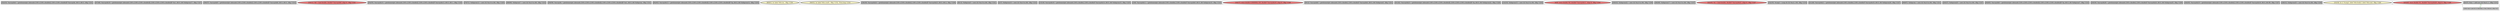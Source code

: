 
digraph G {





subgraph cluster33 {


node389 [penwidth=3.0,fontsize=20,fillcolor=grey,label="[52/53]  %arrayidx4 = getelementptr inbounds [100 x [100 x double]], [100 x [100 x double]]* %arrayidx, i64 0, i64 0, !dbg !1321",shape=rectangle,style=filled ]



}

subgraph cluster27 {


node383 [penwidth=3.0,fontsize=20,fillcolor=grey,label="[47/48]  %arrayidx18 = getelementptr inbounds [100 x [100 x [100 x double]]], [100 x [100 x [100 x double]]]* %x1, i64 0, i64 %idxprom17, !dbg !1327",shape=rectangle,style=filled ]



}

subgraph cluster28 {


node384 [penwidth=3.0,fontsize=20,fillcolor=grey,label="[56/57]  %arrayidx9 = getelementptr inbounds [100 x [100 x double]], [100 x [100 x double]]* %arrayidx8, i64 0, i64 0, !dbg !1323",shape=rectangle,style=filled ]



}

subgraph cluster26 {


node382 [penwidth=3.0,fontsize=20,fillcolor=lightcoral,label="[10/11]  %0 = load double, double* %arrayidx6, align 8, !dbg !1321",shape=ellipse,style=filled ]



}

subgraph cluster29 {


node385 [penwidth=3.0,fontsize=20,fillcolor=grey,label="[54/55]  %arrayidx14 = getelementptr inbounds [100 x [100 x double]], [100 x [100 x double]]* %arrayidx13, i64 0, i64 1, !dbg !1325",shape=rectangle,style=filled ]



}

subgraph cluster25 {


node381 [penwidth=3.0,fontsize=20,fillcolor=grey,label="[70/71]  %idxprom12 = sext i32 %iz.0 to i64, !dbg !1325",shape=rectangle,style=filled ]



}

subgraph cluster24 {


node380 [penwidth=3.0,fontsize=20,fillcolor=grey,label="[68/69]  %idxprom7 = sext i32 %iz.0 to i64, !dbg !1323",shape=rectangle,style=filled ]



}

subgraph cluster22 {


node378 [penwidth=3.0,fontsize=20,fillcolor=grey,label="[58/59]  %arrayidx = getelementptr inbounds [100 x [100 x [100 x double]]], [100 x [100 x [100 x double]]]* %x1, i64 0, i64 %idxprom, !dbg !1321",shape=rectangle,style=filled ]



}

subgraph cluster20 {


node376 [penwidth=3.0,fontsize=20,fillcolor=grey,label="[62/63]  %arrayidx13 = getelementptr inbounds [100 x [100 x [100 x double]]], [100 x [100 x [100 x double]]]* %y, i64 0, i64 %idxprom12, !dbg !1325",shape=rectangle,style=filled ]



}

subgraph cluster18 {


node374 [penwidth=3.0,fontsize=20,fillcolor=lemonchiffon,label="[60/61]  br label %for.inc, !dbg !1330",shape=ellipse,style=filled ]



}

subgraph cluster34 {


node390 [penwidth=3.0,fontsize=20,fillcolor=lemonchiffon,label="[50/51]  br label %for.cond1, !dbg !1332, !llvm.loop !1333",shape=ellipse,style=filled ]



}

subgraph cluster16 {


node372 [penwidth=3.0,fontsize=20,fillcolor=grey,label="[38/39]  %arrayidx24 = getelementptr inbounds [100 x [100 x double]], [100 x [100 x double]]* %arrayidx23, i64 0, i64 2, !dbg !1328",shape=rectangle,style=filled ]



}

subgraph cluster17 {


node373 [penwidth=3.0,fontsize=20,fillcolor=grey,label="[8/13]  %idxprom5 = sext i32 %ix.0 to i64, !dbg !1321",shape=rectangle,style=filled ]



}

subgraph cluster4 {


node359 [penwidth=3.0,fontsize=20,fillcolor=grey,label="[2/7]  %idxprom10 = sext i32 %ix.0 to i64, !dbg !1323",shape=rectangle,style=filled ]



}

subgraph cluster3 {


node358 [penwidth=3.0,fontsize=20,fillcolor=grey,label="[15/18]  %arrayidx16 = getelementptr inbounds [100 x double], [100 x double]* %arrayidx14, i64 0, i64 %idxprom15, !dbg !1325",shape=rectangle,style=filled ]



}

subgraph cluster2 {


node357 [penwidth=3.0,fontsize=20,fillcolor=grey,label="[3/6]  %arrayidx11 = getelementptr inbounds [100 x double], [100 x double]* %arrayidx9, i64 0, i64 %idxprom10, !dbg !1323",shape=rectangle,style=filled ]



}

subgraph cluster1 {


node356 [penwidth=3.0,fontsize=20,fillcolor=lightcoral,label="[16/17]  store double 0.000000e+00, double* %arrayidx16, align 8, !dbg !1326",shape=ellipse,style=filled ]



}

subgraph cluster12 {


node367 [penwidth=3.0,fontsize=20,fillcolor=grey,label="[9/12]  %arrayidx6 = getelementptr inbounds [100 x double], [100 x double]* %arrayidx4, i64 0, i64 %idxprom5, !dbg !1321",shape=rectangle,style=filled ]



}

subgraph cluster32 {


node388 [penwidth=3.0,fontsize=20,fillcolor=grey,label="[41/42]  %arrayidx23 = getelementptr inbounds [100 x [100 x [100 x double]]], [100 x [100 x [100 x double]]]* %y, i64 0, i64 %idxprom22, !dbg !1328",shape=rectangle,style=filled ]



}

subgraph cluster5 {


node360 [penwidth=3.0,fontsize=20,fillcolor=grey,label="[14/19]  %idxprom15 = sext i32 %ix.0 to i64, !dbg !1325",shape=rectangle,style=filled ]



}

subgraph cluster0 {


node355 [penwidth=3.0,fontsize=20,fillcolor=lightcoral,label="[4/5]  store double %0, double* %arrayidx11, align 8, !dbg !1324",shape=ellipse,style=filled ]



}

subgraph cluster31 {


node387 [penwidth=3.0,fontsize=20,fillcolor=grey,label="[40/43]  %idxprom22 = sext i32 %iz.0 to i64, !dbg !1328",shape=rectangle,style=filled ]



}

subgraph cluster30 {


node386 [penwidth=3.0,fontsize=20,fillcolor=grey,label="[46/49]  %idxprom17 = sext i32 %iz.0 to i64, !dbg !1327",shape=rectangle,style=filled ]



}

subgraph cluster6 {


node361 [penwidth=3.0,fontsize=20,fillcolor=lightcoral,label="[22/25]  %1 = load double, double* %arrayidx21, align 8, !dbg !1327",shape=ellipse,style=filled ]



}

subgraph cluster14 {


node369 [penwidth=3.0,fontsize=20,fillcolor=grey,label="[32/35]  %cmp2 = icmp slt i32 %ix.0, 100, !dbg !1319",shape=rectangle,style=filled ]



}

subgraph cluster7 {


node362 [penwidth=3.0,fontsize=20,fillcolor=grey,label="[21/26]  %arrayidx21 = getelementptr inbounds [100 x double], [100 x double]* %arrayidx19, i64 0, i64 %idxprom20, !dbg !1327",shape=rectangle,style=filled ]



}

subgraph cluster23 {


node379 [penwidth=3.0,fontsize=20,fillcolor=grey,label="[66/67]  %idxprom = sext i32 %iz.0 to i64, !dbg !1321",shape=rectangle,style=filled ]



}

subgraph cluster8 {


node363 [penwidth=3.0,fontsize=20,fillcolor=grey,label="[20/27]  %idxprom20 = sext i32 %ix.0 to i64, !dbg !1327",shape=rectangle,style=filled ]



}

subgraph cluster21 {


node377 [penwidth=3.0,fontsize=20,fillcolor=grey,label="[64/65]  %arrayidx8 = getelementptr inbounds [100 x [100 x [100 x double]]], [100 x [100 x [100 x double]]]* %y, i64 0, i64 %idxprom7, !dbg !1323",shape=rectangle,style=filled ]



}

subgraph cluster9 {


node364 [penwidth=3.0,fontsize=20,fillcolor=grey,label="[29/30]  %arrayidx26 = getelementptr inbounds [100 x double], [100 x double]* %arrayidx24, i64 0, i64 %idxprom25, !dbg !1328",shape=rectangle,style=filled ]



}

subgraph cluster19 {


node375 [penwidth=3.0,fontsize=20,fillcolor=grey,label="[44/45]  %arrayidx19 = getelementptr inbounds [100 x [100 x double]], [100 x [100 x double]]* %arrayidx18, i64 0, i64 99, !dbg !1327",shape=rectangle,style=filled ]



}

subgraph cluster10 {


node365 [penwidth=3.0,fontsize=20,fillcolor=grey,label="[28/31]  %idxprom25 = sext i32 %ix.0 to i64, !dbg !1328",shape=rectangle,style=filled ]



}

subgraph cluster11 {


node366 [penwidth=3.0,fontsize=20,fillcolor=lemonchiffon,label="[33/34]  br i1 %cmp2, label %for.body3, label %for.end, !dbg !1320",shape=ellipse,style=filled ]



}

subgraph cluster13 {


node368 [penwidth=3.0,fontsize=20,fillcolor=lightcoral,label="[23/24]  store double %1, double* %arrayidx26, align 8, !dbg !1329",shape=ellipse,style=filled ]



}

subgraph cluster15 {


node371 [penwidth=3.0,fontsize=20,fillcolor=grey,label="[0/37]  %inc = add nsw i32 %ix.0, 1, !dbg !1331",shape=rectangle,style=filled ]
node370 [fillcolor=grey,label="[1/36]  %ix.0 = phi i32 [ 0, %for.body ], [ %inc, %for.inc ], !dbg !1317",shape=rectangle,style=filled ]

node370->node371 [style=dotted,color=forestgreen,label="T",fontcolor=forestgreen ]
node371->node370 [style=dotted,color=forestgreen,label="T",fontcolor=forestgreen ]


}

}
